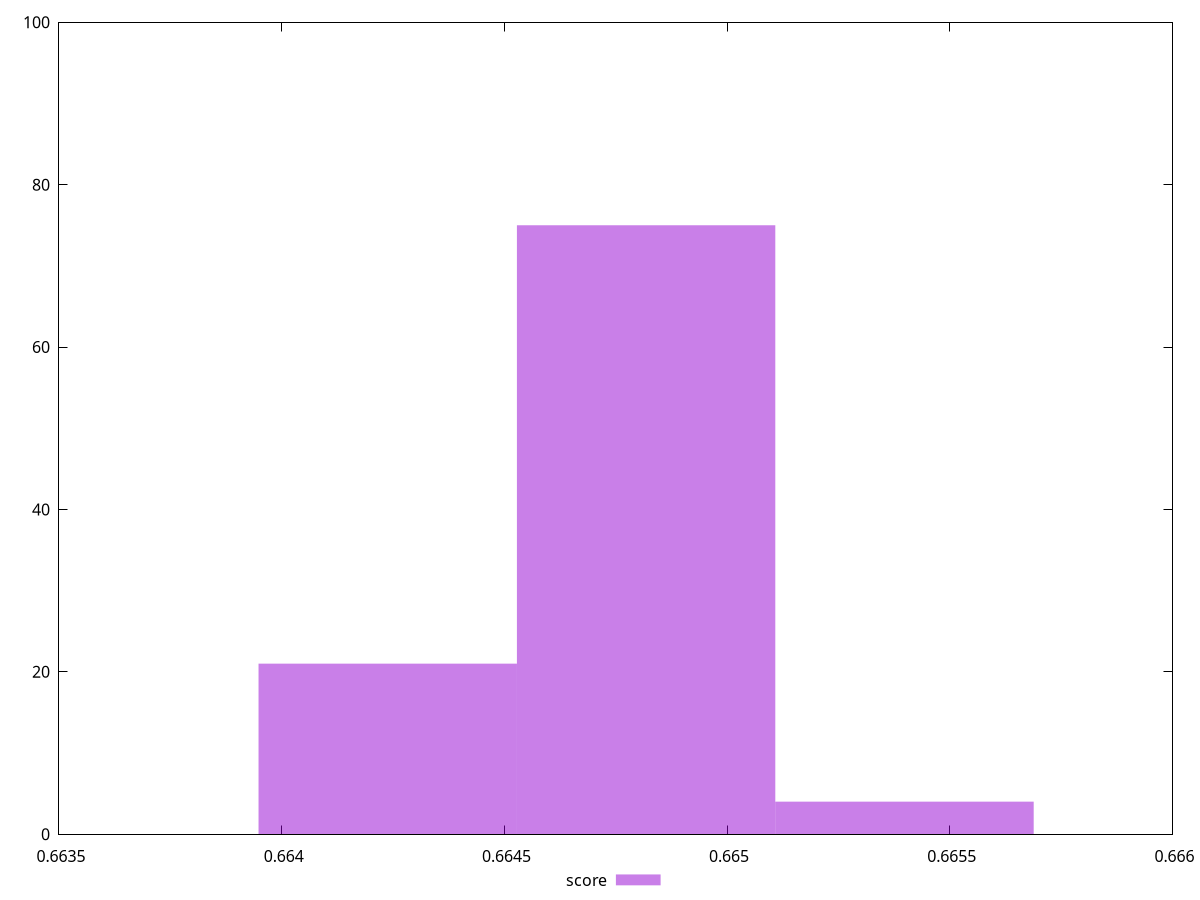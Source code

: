 reset
set terminal svg size 640, 490 enhanced background rgb 'white'
set output "reprap/uses-rel-preload/samples/pages+cached+noexternal+nofonts+nosvg+noimg/score/histogram.svg"

$score <<EOF
0.6642380423328328 21
0.6648181628938221 75
0.6653982834548116 4
EOF

set key outside below
set boxwidth 0.0005801205609893736
set yrange [0:100]
set style fill transparent solid 0.5 noborder

plot \
  $score title "score" with boxes, \


reset
